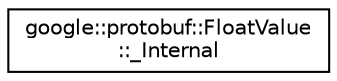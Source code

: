digraph "类继承关系图"
{
 // LATEX_PDF_SIZE
  edge [fontname="Helvetica",fontsize="10",labelfontname="Helvetica",labelfontsize="10"];
  node [fontname="Helvetica",fontsize="10",shape=record];
  rankdir="LR";
  Node0 [label="google::protobuf::FloatValue\l::_Internal",height=0.2,width=0.4,color="black", fillcolor="white", style="filled",URL="$classFloatValue_1_1__Internal.html",tooltip=" "];
}

